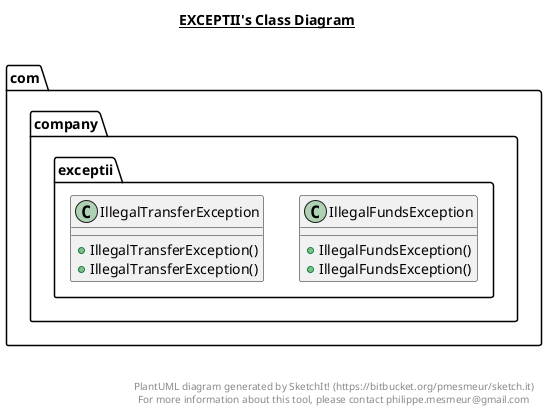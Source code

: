 @startuml

title __EXCEPTII's Class Diagram__\n

  namespace com.company {
    namespace exceptii {
      class com.company.exceptii.IllegalFundsException {
          + IllegalFundsException()
          + IllegalFundsException()
      }
    }
  }
  

  namespace com.company {
    namespace exceptii {
      class com.company.exceptii.IllegalTransferException {
          + IllegalTransferException()
          + IllegalTransferException()
      }
    }
  }
  



right footer


PlantUML diagram generated by SketchIt! (https://bitbucket.org/pmesmeur/sketch.it)
For more information about this tool, please contact philippe.mesmeur@gmail.com
endfooter

@enduml
